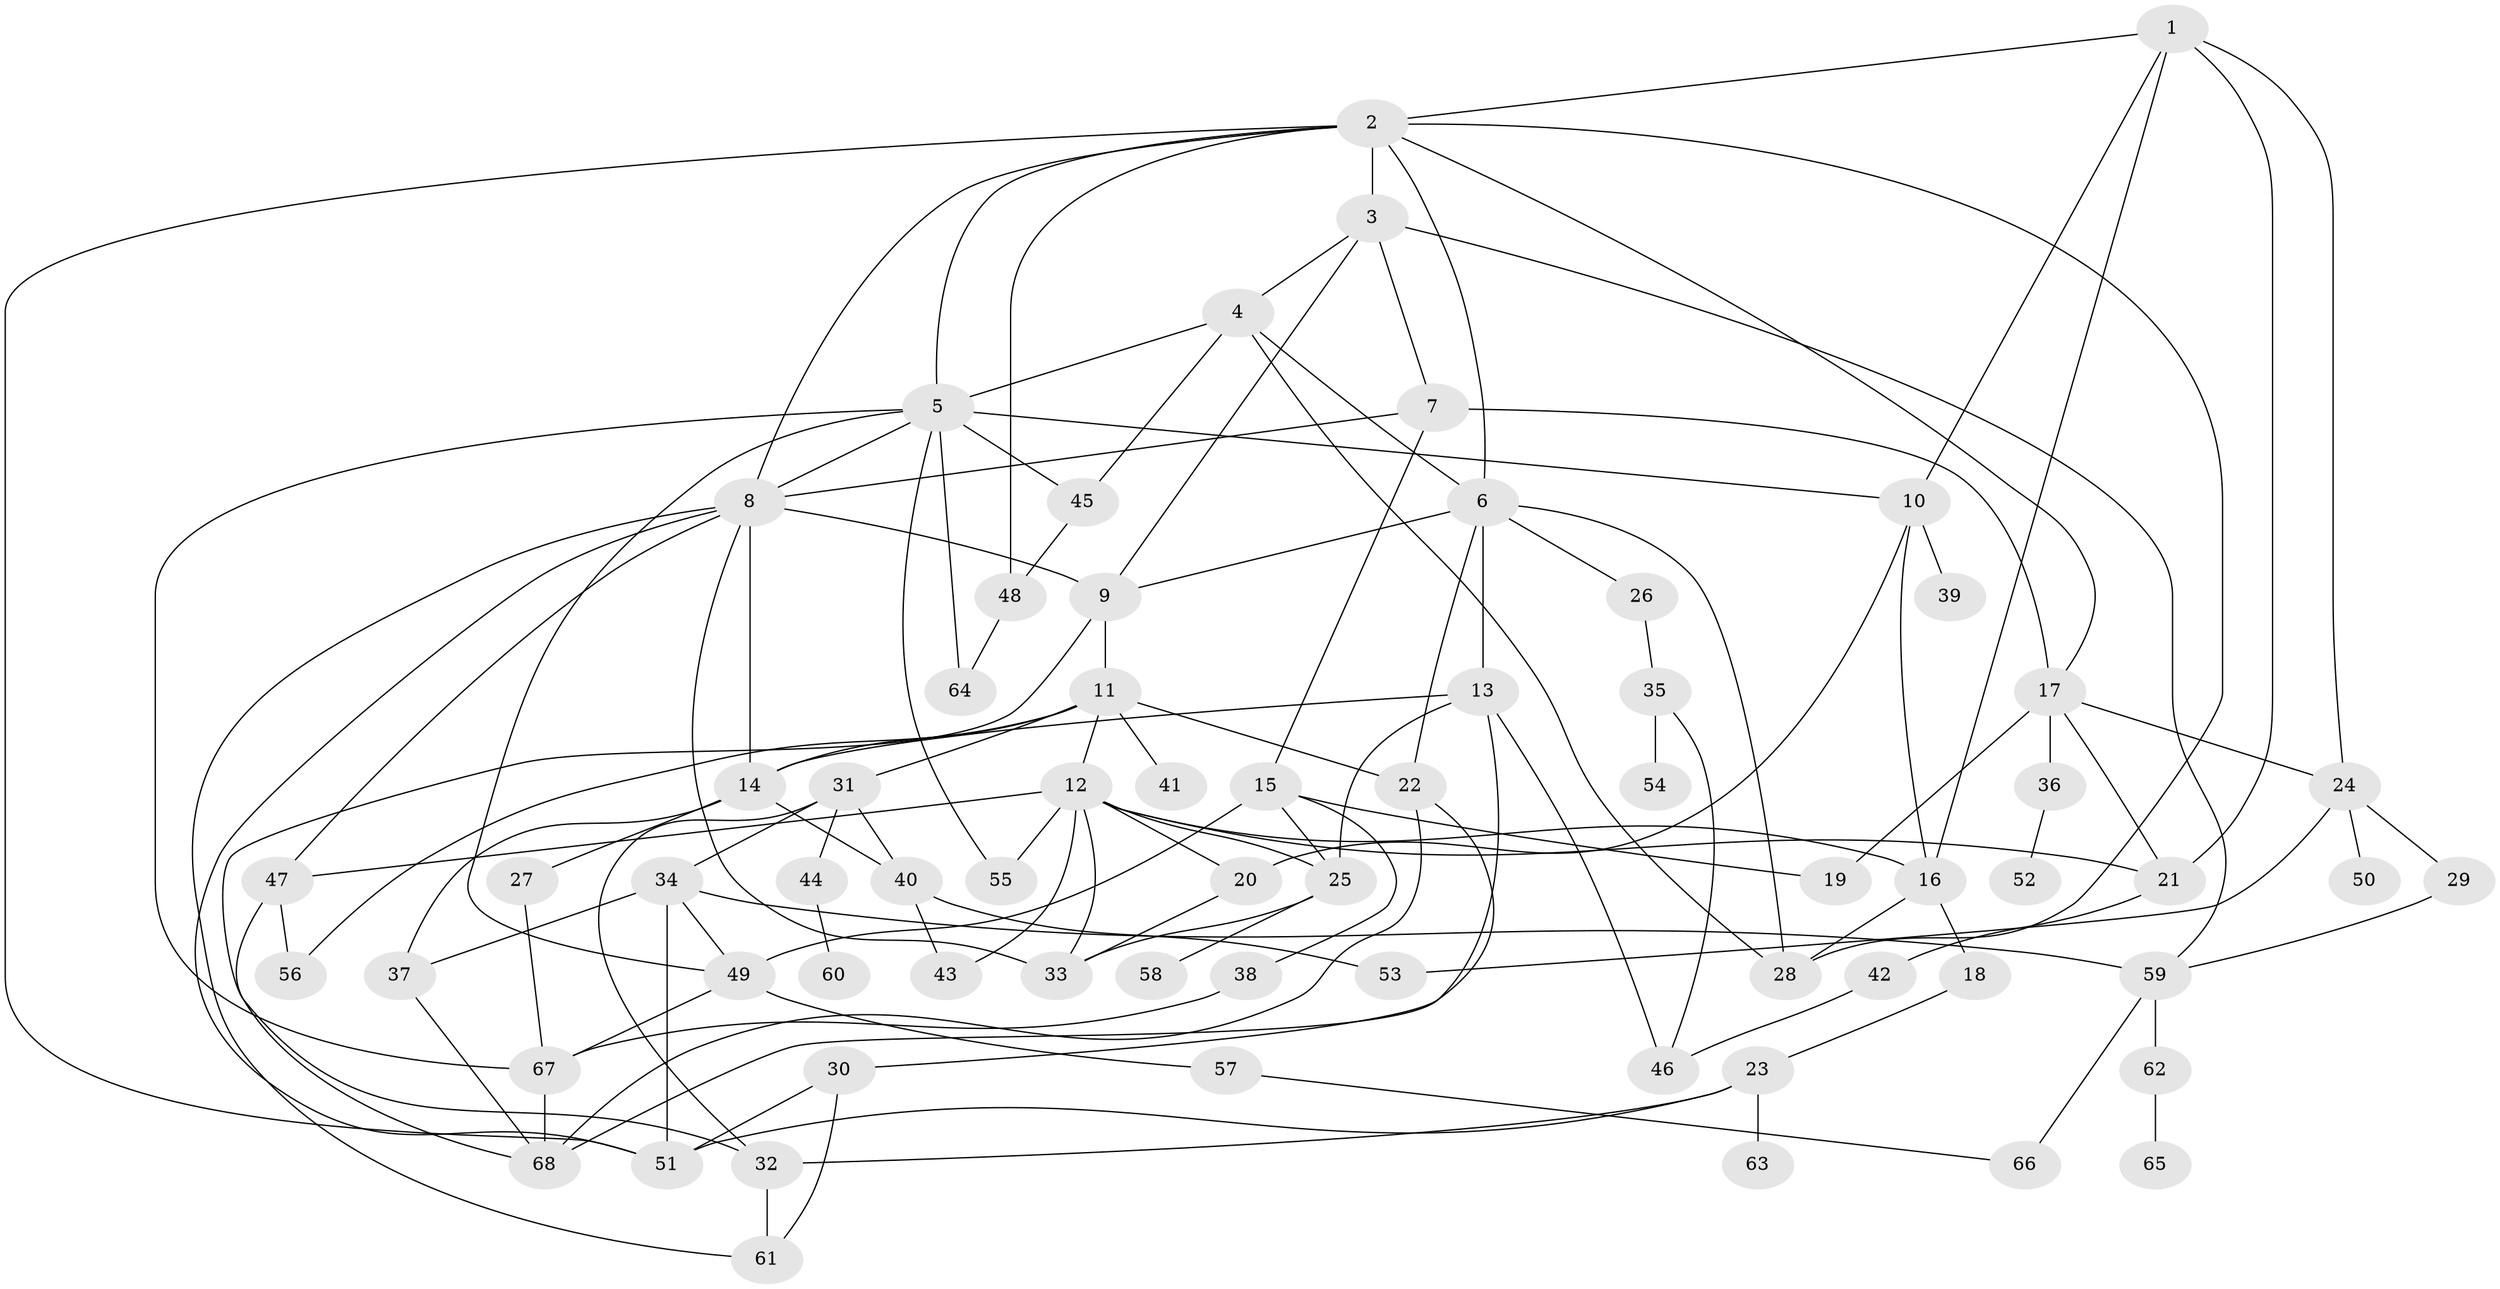// original degree distribution, {4: 0.1111111111111111, 6: 0.08148148148148149, 2: 0.2740740740740741, 5: 0.1037037037037037, 7: 0.014814814814814815, 3: 0.2074074074074074, 1: 0.2074074074074074}
// Generated by graph-tools (version 1.1) at 2025/34/03/09/25 02:34:24]
// undirected, 68 vertices, 125 edges
graph export_dot {
graph [start="1"]
  node [color=gray90,style=filled];
  1;
  2;
  3;
  4;
  5;
  6;
  7;
  8;
  9;
  10;
  11;
  12;
  13;
  14;
  15;
  16;
  17;
  18;
  19;
  20;
  21;
  22;
  23;
  24;
  25;
  26;
  27;
  28;
  29;
  30;
  31;
  32;
  33;
  34;
  35;
  36;
  37;
  38;
  39;
  40;
  41;
  42;
  43;
  44;
  45;
  46;
  47;
  48;
  49;
  50;
  51;
  52;
  53;
  54;
  55;
  56;
  57;
  58;
  59;
  60;
  61;
  62;
  63;
  64;
  65;
  66;
  67;
  68;
  1 -- 2 [weight=1.0];
  1 -- 10 [weight=2.0];
  1 -- 16 [weight=1.0];
  1 -- 21 [weight=1.0];
  1 -- 24 [weight=1.0];
  2 -- 3 [weight=1.0];
  2 -- 5 [weight=1.0];
  2 -- 6 [weight=1.0];
  2 -- 8 [weight=1.0];
  2 -- 17 [weight=1.0];
  2 -- 28 [weight=1.0];
  2 -- 48 [weight=1.0];
  2 -- 51 [weight=1.0];
  3 -- 4 [weight=1.0];
  3 -- 7 [weight=1.0];
  3 -- 9 [weight=1.0];
  3 -- 59 [weight=1.0];
  4 -- 5 [weight=1.0];
  4 -- 6 [weight=1.0];
  4 -- 28 [weight=1.0];
  4 -- 45 [weight=1.0];
  5 -- 8 [weight=1.0];
  5 -- 10 [weight=1.0];
  5 -- 45 [weight=1.0];
  5 -- 49 [weight=1.0];
  5 -- 55 [weight=1.0];
  5 -- 64 [weight=1.0];
  5 -- 67 [weight=1.0];
  6 -- 9 [weight=1.0];
  6 -- 13 [weight=1.0];
  6 -- 22 [weight=1.0];
  6 -- 26 [weight=1.0];
  6 -- 28 [weight=1.0];
  7 -- 8 [weight=1.0];
  7 -- 15 [weight=1.0];
  7 -- 17 [weight=2.0];
  8 -- 9 [weight=2.0];
  8 -- 14 [weight=2.0];
  8 -- 33 [weight=1.0];
  8 -- 47 [weight=1.0];
  8 -- 51 [weight=1.0];
  8 -- 61 [weight=1.0];
  9 -- 11 [weight=1.0];
  9 -- 32 [weight=1.0];
  10 -- 16 [weight=2.0];
  10 -- 20 [weight=1.0];
  10 -- 39 [weight=2.0];
  11 -- 12 [weight=1.0];
  11 -- 14 [weight=1.0];
  11 -- 22 [weight=1.0];
  11 -- 31 [weight=1.0];
  11 -- 41 [weight=1.0];
  11 -- 56 [weight=1.0];
  12 -- 16 [weight=2.0];
  12 -- 20 [weight=2.0];
  12 -- 21 [weight=1.0];
  12 -- 25 [weight=1.0];
  12 -- 33 [weight=1.0];
  12 -- 43 [weight=1.0];
  12 -- 47 [weight=1.0];
  12 -- 55 [weight=1.0];
  13 -- 14 [weight=1.0];
  13 -- 25 [weight=1.0];
  13 -- 46 [weight=1.0];
  13 -- 68 [weight=1.0];
  14 -- 27 [weight=1.0];
  14 -- 37 [weight=1.0];
  14 -- 40 [weight=1.0];
  15 -- 19 [weight=1.0];
  15 -- 25 [weight=1.0];
  15 -- 38 [weight=1.0];
  15 -- 49 [weight=1.0];
  16 -- 18 [weight=1.0];
  16 -- 28 [weight=1.0];
  17 -- 19 [weight=1.0];
  17 -- 21 [weight=1.0];
  17 -- 24 [weight=1.0];
  17 -- 36 [weight=1.0];
  18 -- 23 [weight=1.0];
  20 -- 33 [weight=1.0];
  21 -- 42 [weight=1.0];
  22 -- 30 [weight=1.0];
  22 -- 68 [weight=1.0];
  23 -- 32 [weight=1.0];
  23 -- 51 [weight=1.0];
  23 -- 63 [weight=1.0];
  24 -- 29 [weight=1.0];
  24 -- 50 [weight=1.0];
  24 -- 53 [weight=1.0];
  25 -- 33 [weight=1.0];
  25 -- 58 [weight=1.0];
  26 -- 35 [weight=1.0];
  27 -- 67 [weight=1.0];
  29 -- 59 [weight=1.0];
  30 -- 51 [weight=1.0];
  30 -- 61 [weight=1.0];
  31 -- 32 [weight=1.0];
  31 -- 34 [weight=1.0];
  31 -- 40 [weight=1.0];
  31 -- 44 [weight=1.0];
  32 -- 61 [weight=3.0];
  34 -- 37 [weight=1.0];
  34 -- 49 [weight=1.0];
  34 -- 51 [weight=1.0];
  34 -- 59 [weight=1.0];
  35 -- 46 [weight=1.0];
  35 -- 54 [weight=1.0];
  36 -- 52 [weight=1.0];
  37 -- 68 [weight=1.0];
  38 -- 67 [weight=2.0];
  40 -- 43 [weight=1.0];
  40 -- 53 [weight=1.0];
  42 -- 46 [weight=1.0];
  44 -- 60 [weight=1.0];
  45 -- 48 [weight=1.0];
  47 -- 56 [weight=1.0];
  47 -- 68 [weight=1.0];
  48 -- 64 [weight=1.0];
  49 -- 57 [weight=1.0];
  49 -- 67 [weight=1.0];
  57 -- 66 [weight=1.0];
  59 -- 62 [weight=1.0];
  59 -- 66 [weight=1.0];
  62 -- 65 [weight=1.0];
  67 -- 68 [weight=1.0];
}
